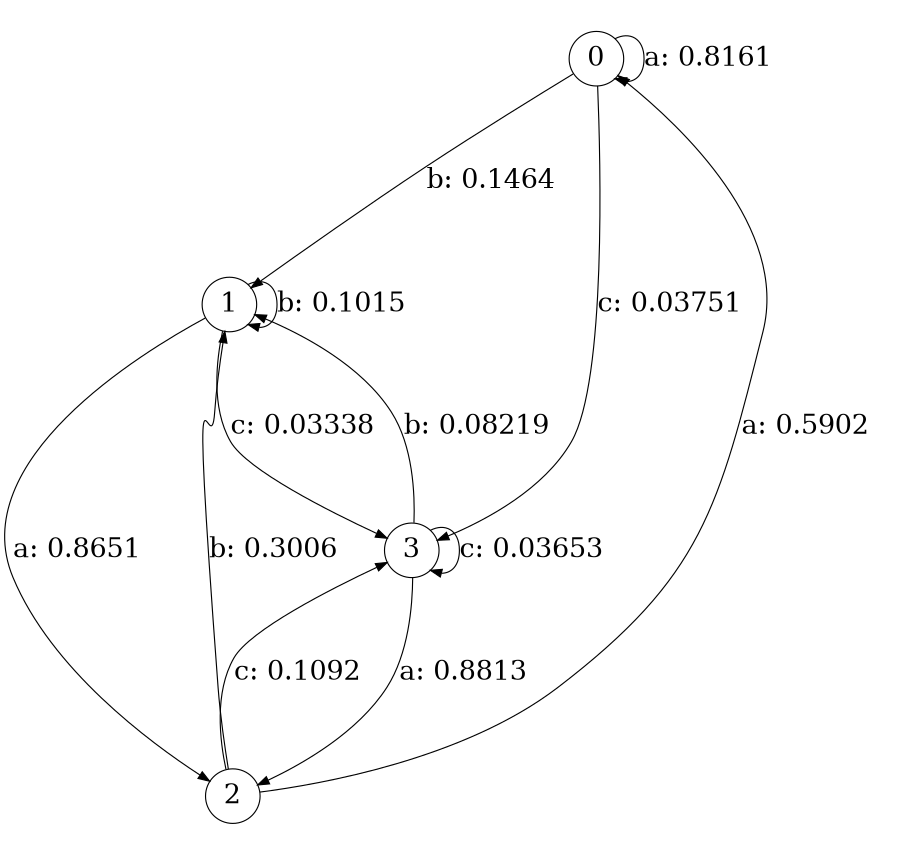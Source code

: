 digraph "d6-200nw-t0-cen-SML" {
size = "6,8.5";
ratio = "fill";
node [shape = circle];
node [fontsize = 24];
edge [fontsize = 24];
0 -> 0 [label = "a: 0.8161   "];
0 -> 1 [label = "b: 0.1464   "];
0 -> 3 [label = "c: 0.03751  "];
1 -> 2 [label = "a: 0.8651   "];
1 -> 1 [label = "b: 0.1015   "];
1 -> 3 [label = "c: 0.03338  "];
2 -> 0 [label = "a: 0.5902   "];
2 -> 1 [label = "b: 0.3006   "];
2 -> 3 [label = "c: 0.1092   "];
3 -> 2 [label = "a: 0.8813   "];
3 -> 1 [label = "b: 0.08219  "];
3 -> 3 [label = "c: 0.03653  "];
}